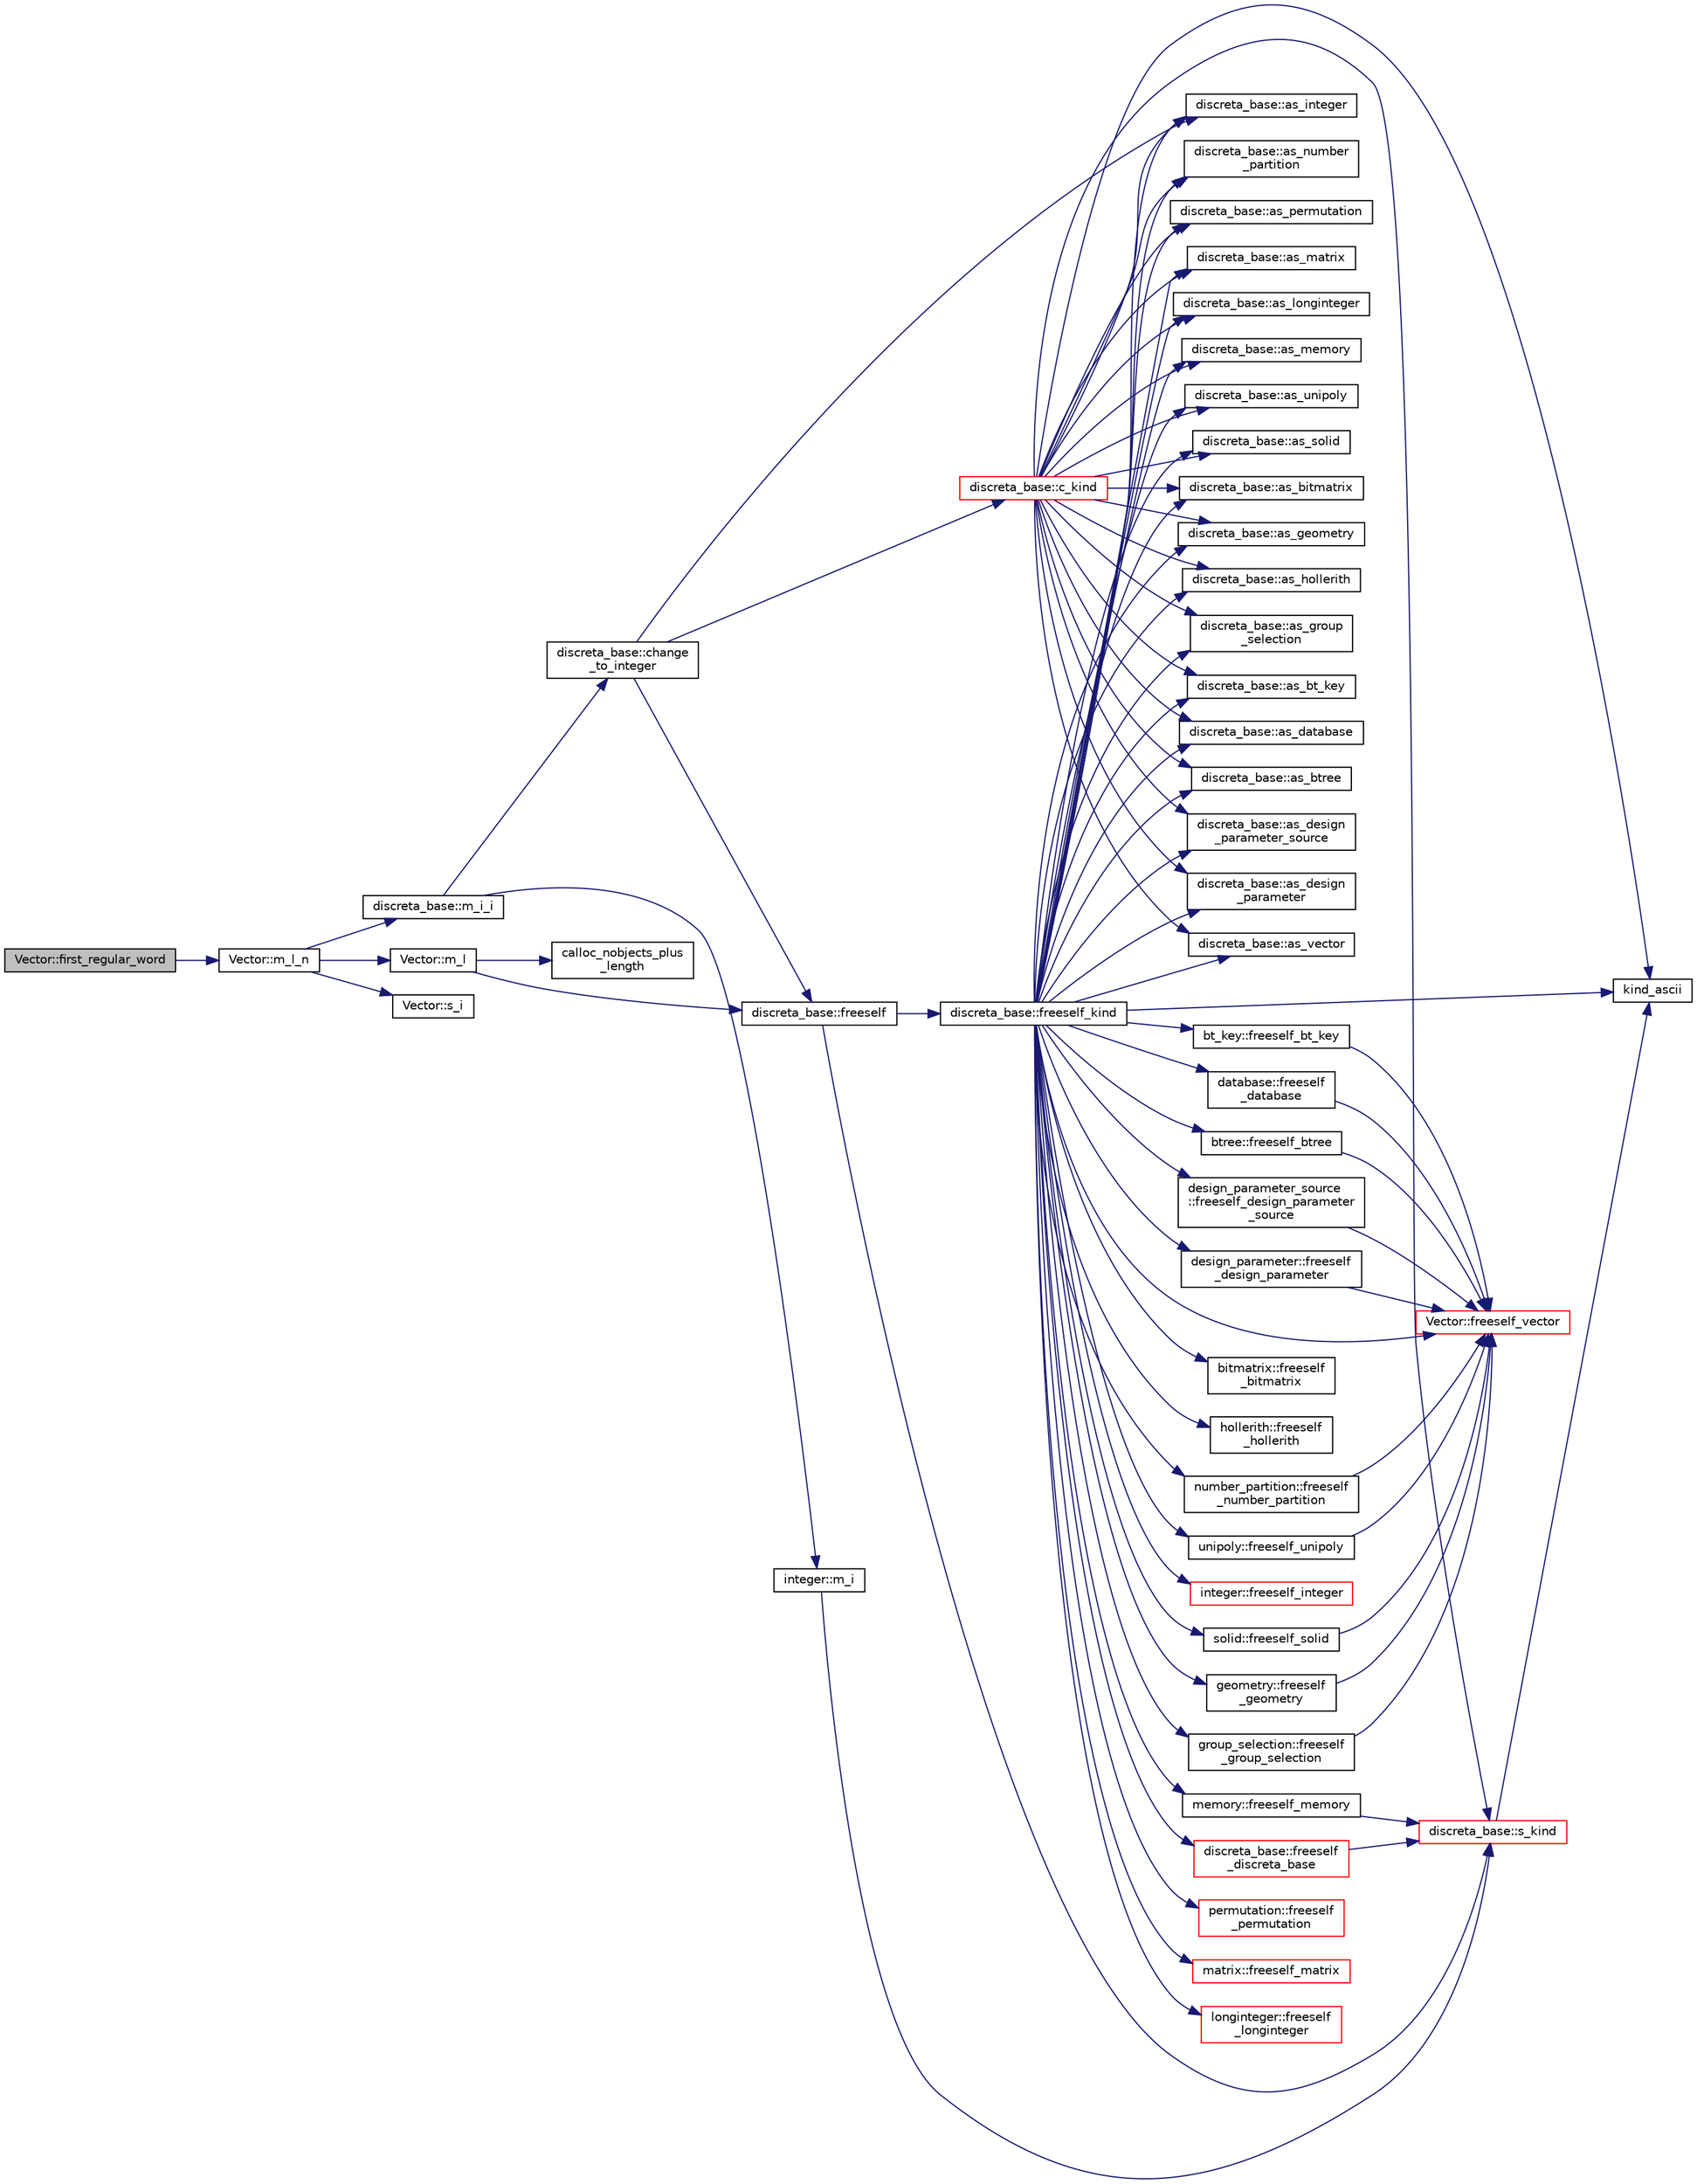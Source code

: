 digraph "Vector::first_regular_word"
{
  edge [fontname="Helvetica",fontsize="10",labelfontname="Helvetica",labelfontsize="10"];
  node [fontname="Helvetica",fontsize="10",shape=record];
  rankdir="LR";
  Node1318 [label="Vector::first_regular_word",height=0.2,width=0.4,color="black", fillcolor="grey75", style="filled", fontcolor="black"];
  Node1318 -> Node1319 [color="midnightblue",fontsize="10",style="solid",fontname="Helvetica"];
  Node1319 [label="Vector::m_l_n",height=0.2,width=0.4,color="black", fillcolor="white", style="filled",URL="$d5/db2/class_vector.html#a5c7c126e6266ecdc832c5ce5bc1cca2f"];
  Node1319 -> Node1320 [color="midnightblue",fontsize="10",style="solid",fontname="Helvetica"];
  Node1320 [label="Vector::m_l",height=0.2,width=0.4,color="black", fillcolor="white", style="filled",URL="$d5/db2/class_vector.html#a00f5520c2a6b4f5282a1a8bcf8ea74eb"];
  Node1320 -> Node1321 [color="midnightblue",fontsize="10",style="solid",fontname="Helvetica"];
  Node1321 [label="discreta_base::freeself",height=0.2,width=0.4,color="black", fillcolor="white", style="filled",URL="$d7/d71/classdiscreta__base.html#a9a3c9501a562293b5667c11b9174d6e5"];
  Node1321 -> Node1322 [color="midnightblue",fontsize="10",style="solid",fontname="Helvetica"];
  Node1322 [label="discreta_base::freeself_kind",height=0.2,width=0.4,color="black", fillcolor="white", style="filled",URL="$d7/d71/classdiscreta__base.html#a63a23ada2165b3838fab719ed458cec8"];
  Node1322 -> Node1323 [color="midnightblue",fontsize="10",style="solid",fontname="Helvetica"];
  Node1323 [label="discreta_base::freeself\l_discreta_base",height=0.2,width=0.4,color="red", fillcolor="white", style="filled",URL="$d7/d71/classdiscreta__base.html#a8b1ec2cee4566034441e066dc2c027db"];
  Node1323 -> Node1324 [color="midnightblue",fontsize="10",style="solid",fontname="Helvetica"];
  Node1324 [label="discreta_base::s_kind",height=0.2,width=0.4,color="red", fillcolor="white", style="filled",URL="$d7/d71/classdiscreta__base.html#a8a830025c74adbbc3362418a7c2ba157"];
  Node1324 -> Node1326 [color="midnightblue",fontsize="10",style="solid",fontname="Helvetica"];
  Node1326 [label="kind_ascii",height=0.2,width=0.4,color="black", fillcolor="white", style="filled",URL="$d9/d60/discreta_8h.html#ad0ce825a9f29bc6cec27e1b64cfe27bf"];
  Node1322 -> Node1330 [color="midnightblue",fontsize="10",style="solid",fontname="Helvetica"];
  Node1330 [label="discreta_base::as_integer",height=0.2,width=0.4,color="black", fillcolor="white", style="filled",URL="$d7/d71/classdiscreta__base.html#a00d7691eaf874fd283d942692fe8dd26"];
  Node1322 -> Node1331 [color="midnightblue",fontsize="10",style="solid",fontname="Helvetica"];
  Node1331 [label="integer::freeself_integer",height=0.2,width=0.4,color="red", fillcolor="white", style="filled",URL="$d0/de5/classinteger.html#a02eb557612c9db1820dd75a77151edc0"];
  Node1322 -> Node1332 [color="midnightblue",fontsize="10",style="solid",fontname="Helvetica"];
  Node1332 [label="discreta_base::as_vector",height=0.2,width=0.4,color="black", fillcolor="white", style="filled",URL="$d7/d71/classdiscreta__base.html#a7bdd6cae39c380b128ee9e17e42cf020"];
  Node1322 -> Node1333 [color="midnightblue",fontsize="10",style="solid",fontname="Helvetica"];
  Node1333 [label="Vector::freeself_vector",height=0.2,width=0.4,color="red", fillcolor="white", style="filled",URL="$d5/db2/class_vector.html#ad55c58937ca8fb342247a2c0fb572d20"];
  Node1322 -> Node1335 [color="midnightblue",fontsize="10",style="solid",fontname="Helvetica"];
  Node1335 [label="discreta_base::as_number\l_partition",height=0.2,width=0.4,color="black", fillcolor="white", style="filled",URL="$d7/d71/classdiscreta__base.html#a307aa09de0e925d46697707968ffab00"];
  Node1322 -> Node1336 [color="midnightblue",fontsize="10",style="solid",fontname="Helvetica"];
  Node1336 [label="number_partition::freeself\l_number_partition",height=0.2,width=0.4,color="black", fillcolor="white", style="filled",URL="$df/d50/classnumber__partition.html#aa74111c1c8cd218b654e7b7c1ca42eb5"];
  Node1336 -> Node1333 [color="midnightblue",fontsize="10",style="solid",fontname="Helvetica"];
  Node1322 -> Node1337 [color="midnightblue",fontsize="10",style="solid",fontname="Helvetica"];
  Node1337 [label="discreta_base::as_permutation",height=0.2,width=0.4,color="black", fillcolor="white", style="filled",URL="$d7/d71/classdiscreta__base.html#aa4e72f36a82984239b12ae831e131098"];
  Node1322 -> Node1338 [color="midnightblue",fontsize="10",style="solid",fontname="Helvetica"];
  Node1338 [label="permutation::freeself\l_permutation",height=0.2,width=0.4,color="red", fillcolor="white", style="filled",URL="$d0/d08/classpermutation.html#a1f86343fa765d71c976d79e5ce372c12"];
  Node1322 -> Node1339 [color="midnightblue",fontsize="10",style="solid",fontname="Helvetica"];
  Node1339 [label="discreta_base::as_matrix",height=0.2,width=0.4,color="black", fillcolor="white", style="filled",URL="$d7/d71/classdiscreta__base.html#ae4d7f56d917a4707b838fbffde6467ff"];
  Node1322 -> Node1340 [color="midnightblue",fontsize="10",style="solid",fontname="Helvetica"];
  Node1340 [label="matrix::freeself_matrix",height=0.2,width=0.4,color="red", fillcolor="white", style="filled",URL="$d1/d8d/classmatrix.html#ab47d61820499f35c15bf82fb6a3b9bd1"];
  Node1322 -> Node1342 [color="midnightblue",fontsize="10",style="solid",fontname="Helvetica"];
  Node1342 [label="discreta_base::as_longinteger",height=0.2,width=0.4,color="black", fillcolor="white", style="filled",URL="$d7/d71/classdiscreta__base.html#a20a094639eb711b10c8694c51937f7cd"];
  Node1322 -> Node1343 [color="midnightblue",fontsize="10",style="solid",fontname="Helvetica"];
  Node1343 [label="longinteger::freeself\l_longinteger",height=0.2,width=0.4,color="red", fillcolor="white", style="filled",URL="$d3/d71/classlonginteger.html#a82006f4b7c6bf897de0387497e16c219"];
  Node1322 -> Node1345 [color="midnightblue",fontsize="10",style="solid",fontname="Helvetica"];
  Node1345 [label="discreta_base::as_memory",height=0.2,width=0.4,color="black", fillcolor="white", style="filled",URL="$d7/d71/classdiscreta__base.html#ad94b2d7dce0cd4fa22db57f6e79c4bd2"];
  Node1322 -> Node1346 [color="midnightblue",fontsize="10",style="solid",fontname="Helvetica"];
  Node1346 [label="memory::freeself_memory",height=0.2,width=0.4,color="black", fillcolor="white", style="filled",URL="$d8/d99/classmemory.html#a19366f9105d79a0e818cc19255d7ef4f"];
  Node1346 -> Node1324 [color="midnightblue",fontsize="10",style="solid",fontname="Helvetica"];
  Node1322 -> Node1347 [color="midnightblue",fontsize="10",style="solid",fontname="Helvetica"];
  Node1347 [label="discreta_base::as_unipoly",height=0.2,width=0.4,color="black", fillcolor="white", style="filled",URL="$d7/d71/classdiscreta__base.html#ad50d8027f039fe5c2478cddb243adc9d"];
  Node1322 -> Node1348 [color="midnightblue",fontsize="10",style="solid",fontname="Helvetica"];
  Node1348 [label="unipoly::freeself_unipoly",height=0.2,width=0.4,color="black", fillcolor="white", style="filled",URL="$d1/d89/classunipoly.html#aad315db6c6adb555a0c63877aab7d27e"];
  Node1348 -> Node1333 [color="midnightblue",fontsize="10",style="solid",fontname="Helvetica"];
  Node1322 -> Node1349 [color="midnightblue",fontsize="10",style="solid",fontname="Helvetica"];
  Node1349 [label="discreta_base::as_solid",height=0.2,width=0.4,color="black", fillcolor="white", style="filled",URL="$d7/d71/classdiscreta__base.html#a1fc5f2b85ec97ab0a69dd64903c970a5"];
  Node1322 -> Node1350 [color="midnightblue",fontsize="10",style="solid",fontname="Helvetica"];
  Node1350 [label="solid::freeself_solid",height=0.2,width=0.4,color="black", fillcolor="white", style="filled",URL="$d8/def/classsolid.html#a84c2f0abd7b24b1cf2ccefa9c99567fe"];
  Node1350 -> Node1333 [color="midnightblue",fontsize="10",style="solid",fontname="Helvetica"];
  Node1322 -> Node1351 [color="midnightblue",fontsize="10",style="solid",fontname="Helvetica"];
  Node1351 [label="discreta_base::as_bitmatrix",height=0.2,width=0.4,color="black", fillcolor="white", style="filled",URL="$d7/d71/classdiscreta__base.html#a071ad54ea8ef6c9d1d15f532e5a76df6"];
  Node1322 -> Node1352 [color="midnightblue",fontsize="10",style="solid",fontname="Helvetica"];
  Node1352 [label="bitmatrix::freeself\l_bitmatrix",height=0.2,width=0.4,color="black", fillcolor="white", style="filled",URL="$de/dc8/classbitmatrix.html#a4b84eed56a244df63819eae6b7ba1eff"];
  Node1322 -> Node1353 [color="midnightblue",fontsize="10",style="solid",fontname="Helvetica"];
  Node1353 [label="discreta_base::as_geometry",height=0.2,width=0.4,color="black", fillcolor="white", style="filled",URL="$d7/d71/classdiscreta__base.html#a38fc7b4cdd830703e9d87354b79bc5c8"];
  Node1322 -> Node1354 [color="midnightblue",fontsize="10",style="solid",fontname="Helvetica"];
  Node1354 [label="geometry::freeself\l_geometry",height=0.2,width=0.4,color="black", fillcolor="white", style="filled",URL="$da/d44/classgeometry.html#a504b1b52d24b4ae00d9fd0b7838b57e6"];
  Node1354 -> Node1333 [color="midnightblue",fontsize="10",style="solid",fontname="Helvetica"];
  Node1322 -> Node1355 [color="midnightblue",fontsize="10",style="solid",fontname="Helvetica"];
  Node1355 [label="discreta_base::as_hollerith",height=0.2,width=0.4,color="black", fillcolor="white", style="filled",URL="$d7/d71/classdiscreta__base.html#a3e66f82711f314710107e2f29e589690"];
  Node1322 -> Node1356 [color="midnightblue",fontsize="10",style="solid",fontname="Helvetica"];
  Node1356 [label="hollerith::freeself\l_hollerith",height=0.2,width=0.4,color="black", fillcolor="white", style="filled",URL="$d8/d99/classhollerith.html#a240d1b30780c9e09323d0b3ad5e2d1f7"];
  Node1322 -> Node1357 [color="midnightblue",fontsize="10",style="solid",fontname="Helvetica"];
  Node1357 [label="discreta_base::as_group\l_selection",height=0.2,width=0.4,color="black", fillcolor="white", style="filled",URL="$d7/d71/classdiscreta__base.html#aae1bac4883c567718bef9fb610abbdc8"];
  Node1322 -> Node1358 [color="midnightblue",fontsize="10",style="solid",fontname="Helvetica"];
  Node1358 [label="group_selection::freeself\l_group_selection",height=0.2,width=0.4,color="black", fillcolor="white", style="filled",URL="$d6/db0/classgroup__selection.html#a778b1a466858bf7f90516eeba1795798"];
  Node1358 -> Node1333 [color="midnightblue",fontsize="10",style="solid",fontname="Helvetica"];
  Node1322 -> Node1359 [color="midnightblue",fontsize="10",style="solid",fontname="Helvetica"];
  Node1359 [label="discreta_base::as_bt_key",height=0.2,width=0.4,color="black", fillcolor="white", style="filled",URL="$d7/d71/classdiscreta__base.html#a2734c6e08dca17cf6588bd5064ec1b9f"];
  Node1322 -> Node1360 [color="midnightblue",fontsize="10",style="solid",fontname="Helvetica"];
  Node1360 [label="bt_key::freeself_bt_key",height=0.2,width=0.4,color="black", fillcolor="white", style="filled",URL="$d1/de5/classbt__key.html#aad1f5a9b943d3ae072f1d09a9bb126c6"];
  Node1360 -> Node1333 [color="midnightblue",fontsize="10",style="solid",fontname="Helvetica"];
  Node1322 -> Node1361 [color="midnightblue",fontsize="10",style="solid",fontname="Helvetica"];
  Node1361 [label="discreta_base::as_database",height=0.2,width=0.4,color="black", fillcolor="white", style="filled",URL="$d7/d71/classdiscreta__base.html#ab055d39d58210a2b03ba3d33703b09a9"];
  Node1322 -> Node1362 [color="midnightblue",fontsize="10",style="solid",fontname="Helvetica"];
  Node1362 [label="database::freeself\l_database",height=0.2,width=0.4,color="black", fillcolor="white", style="filled",URL="$db/d72/classdatabase.html#a4dc263211f9b364e4fa733c8cf53e066"];
  Node1362 -> Node1333 [color="midnightblue",fontsize="10",style="solid",fontname="Helvetica"];
  Node1322 -> Node1363 [color="midnightblue",fontsize="10",style="solid",fontname="Helvetica"];
  Node1363 [label="discreta_base::as_btree",height=0.2,width=0.4,color="black", fillcolor="white", style="filled",URL="$d7/d71/classdiscreta__base.html#a78e76674cef2ec113c17989c11288778"];
  Node1322 -> Node1364 [color="midnightblue",fontsize="10",style="solid",fontname="Helvetica"];
  Node1364 [label="btree::freeself_btree",height=0.2,width=0.4,color="black", fillcolor="white", style="filled",URL="$dd/db0/classbtree.html#af866a69c5f887781efdcd491d71f2c28"];
  Node1364 -> Node1333 [color="midnightblue",fontsize="10",style="solid",fontname="Helvetica"];
  Node1322 -> Node1365 [color="midnightblue",fontsize="10",style="solid",fontname="Helvetica"];
  Node1365 [label="discreta_base::as_design\l_parameter_source",height=0.2,width=0.4,color="black", fillcolor="white", style="filled",URL="$d7/d71/classdiscreta__base.html#a59cbf837c6582ded5bc586265d13d81a"];
  Node1322 -> Node1366 [color="midnightblue",fontsize="10",style="solid",fontname="Helvetica"];
  Node1366 [label="design_parameter_source\l::freeself_design_parameter\l_source",height=0.2,width=0.4,color="black", fillcolor="white", style="filled",URL="$df/d4b/classdesign__parameter__source.html#a61e751fbde5330ede70525d4953bbc79"];
  Node1366 -> Node1333 [color="midnightblue",fontsize="10",style="solid",fontname="Helvetica"];
  Node1322 -> Node1367 [color="midnightblue",fontsize="10",style="solid",fontname="Helvetica"];
  Node1367 [label="discreta_base::as_design\l_parameter",height=0.2,width=0.4,color="black", fillcolor="white", style="filled",URL="$d7/d71/classdiscreta__base.html#aab24ff38ea1c5471ab3de42e014d0f2a"];
  Node1322 -> Node1368 [color="midnightblue",fontsize="10",style="solid",fontname="Helvetica"];
  Node1368 [label="design_parameter::freeself\l_design_parameter",height=0.2,width=0.4,color="black", fillcolor="white", style="filled",URL="$da/d94/classdesign__parameter.html#a0e7274960527530080b673a9d9e53fed"];
  Node1368 -> Node1333 [color="midnightblue",fontsize="10",style="solid",fontname="Helvetica"];
  Node1322 -> Node1326 [color="midnightblue",fontsize="10",style="solid",fontname="Helvetica"];
  Node1321 -> Node1324 [color="midnightblue",fontsize="10",style="solid",fontname="Helvetica"];
  Node1320 -> Node1369 [color="midnightblue",fontsize="10",style="solid",fontname="Helvetica"];
  Node1369 [label="calloc_nobjects_plus\l_length",height=0.2,width=0.4,color="black", fillcolor="white", style="filled",URL="$d9/d60/discreta_8h.html#a71599d54c8c17dfa065a363f5cdd0aa4"];
  Node1319 -> Node1370 [color="midnightblue",fontsize="10",style="solid",fontname="Helvetica"];
  Node1370 [label="Vector::s_i",height=0.2,width=0.4,color="black", fillcolor="white", style="filled",URL="$d5/db2/class_vector.html#a1c4fe1752523df8119f70dd550244871"];
  Node1319 -> Node1371 [color="midnightblue",fontsize="10",style="solid",fontname="Helvetica"];
  Node1371 [label="discreta_base::m_i_i",height=0.2,width=0.4,color="black", fillcolor="white", style="filled",URL="$d7/d71/classdiscreta__base.html#aa231464a9d4bc233f66608021c9ad997"];
  Node1371 -> Node1372 [color="midnightblue",fontsize="10",style="solid",fontname="Helvetica"];
  Node1372 [label="discreta_base::change\l_to_integer",height=0.2,width=0.4,color="black", fillcolor="white", style="filled",URL="$d7/d71/classdiscreta__base.html#a58a5a5bd8f8e6f2dd7b4483b66dc7bb9"];
  Node1372 -> Node1321 [color="midnightblue",fontsize="10",style="solid",fontname="Helvetica"];
  Node1372 -> Node1373 [color="midnightblue",fontsize="10",style="solid",fontname="Helvetica"];
  Node1373 [label="discreta_base::c_kind",height=0.2,width=0.4,color="red", fillcolor="white", style="filled",URL="$d7/d71/classdiscreta__base.html#adc2ff61589c2d083688e7a43f333cb62"];
  Node1373 -> Node1330 [color="midnightblue",fontsize="10",style="solid",fontname="Helvetica"];
  Node1373 -> Node1332 [color="midnightblue",fontsize="10",style="solid",fontname="Helvetica"];
  Node1373 -> Node1335 [color="midnightblue",fontsize="10",style="solid",fontname="Helvetica"];
  Node1373 -> Node1337 [color="midnightblue",fontsize="10",style="solid",fontname="Helvetica"];
  Node1373 -> Node1339 [color="midnightblue",fontsize="10",style="solid",fontname="Helvetica"];
  Node1373 -> Node1342 [color="midnightblue",fontsize="10",style="solid",fontname="Helvetica"];
  Node1373 -> Node1345 [color="midnightblue",fontsize="10",style="solid",fontname="Helvetica"];
  Node1373 -> Node1347 [color="midnightblue",fontsize="10",style="solid",fontname="Helvetica"];
  Node1373 -> Node1349 [color="midnightblue",fontsize="10",style="solid",fontname="Helvetica"];
  Node1373 -> Node1351 [color="midnightblue",fontsize="10",style="solid",fontname="Helvetica"];
  Node1373 -> Node1353 [color="midnightblue",fontsize="10",style="solid",fontname="Helvetica"];
  Node1373 -> Node1355 [color="midnightblue",fontsize="10",style="solid",fontname="Helvetica"];
  Node1373 -> Node1357 [color="midnightblue",fontsize="10",style="solid",fontname="Helvetica"];
  Node1373 -> Node1359 [color="midnightblue",fontsize="10",style="solid",fontname="Helvetica"];
  Node1373 -> Node1361 [color="midnightblue",fontsize="10",style="solid",fontname="Helvetica"];
  Node1373 -> Node1363 [color="midnightblue",fontsize="10",style="solid",fontname="Helvetica"];
  Node1373 -> Node1365 [color="midnightblue",fontsize="10",style="solid",fontname="Helvetica"];
  Node1373 -> Node1367 [color="midnightblue",fontsize="10",style="solid",fontname="Helvetica"];
  Node1373 -> Node1326 [color="midnightblue",fontsize="10",style="solid",fontname="Helvetica"];
  Node1373 -> Node1324 [color="midnightblue",fontsize="10",style="solid",fontname="Helvetica"];
  Node1372 -> Node1330 [color="midnightblue",fontsize="10",style="solid",fontname="Helvetica"];
  Node1371 -> Node1395 [color="midnightblue",fontsize="10",style="solid",fontname="Helvetica"];
  Node1395 [label="integer::m_i",height=0.2,width=0.4,color="black", fillcolor="white", style="filled",URL="$d0/de5/classinteger.html#a869091f0a0f35f5354c8c4a70250e8a9"];
  Node1395 -> Node1324 [color="midnightblue",fontsize="10",style="solid",fontname="Helvetica"];
}
